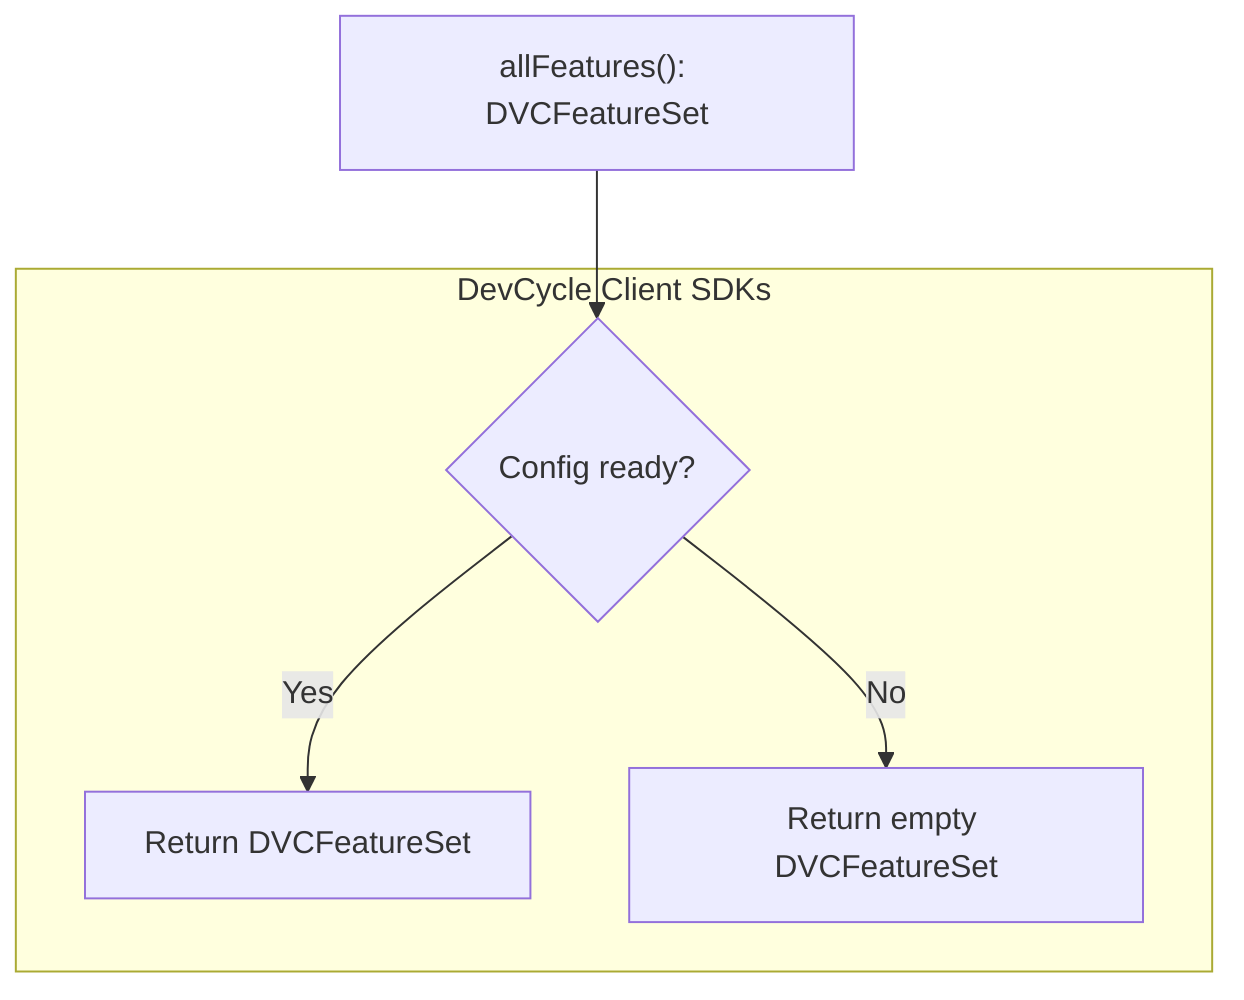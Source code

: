 flowchart TD
  A["allFeatures(): DVCFeatureSet"]
  subgraph "          DevCycle Client SDKs"
    direction TB
    B{Config ready?}

    B -->|Yes| C["Return DVCFeatureSet"]
    B -->|No| D["Return empty DVCFeatureSet"]
  end
  A --> B

  %% Style: emit event nodes (kept for consistency with initialize.mmd)
  classDef emitEvent fill:#fff3bf,stroke:#333,color:#000;

  %% Style: error nodes
  classDef errorNode fill:#ffcccc,stroke:#333,color:#000;

  %% Style: API call nodes
  classDef apiCall fill:#e1f5fe,stroke:#0277bd,color:#000;

  %% Style: terminal nodes
  classDef terminal fill:#f3e5f5,stroke:#7b1fa2,color:#000;